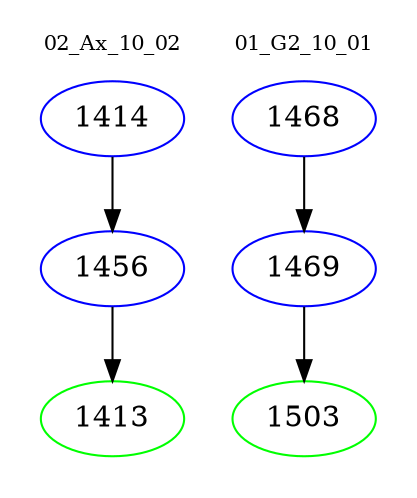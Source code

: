 digraph{
subgraph cluster_0 {
color = white
label = "02_Ax_10_02";
fontsize=10;
T0_1414 [label="1414", color="blue"]
T0_1414 -> T0_1456 [color="black"]
T0_1456 [label="1456", color="blue"]
T0_1456 -> T0_1413 [color="black"]
T0_1413 [label="1413", color="green"]
}
subgraph cluster_1 {
color = white
label = "01_G2_10_01";
fontsize=10;
T1_1468 [label="1468", color="blue"]
T1_1468 -> T1_1469 [color="black"]
T1_1469 [label="1469", color="blue"]
T1_1469 -> T1_1503 [color="black"]
T1_1503 [label="1503", color="green"]
}
}
